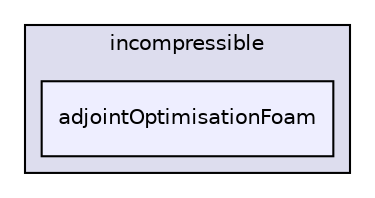 digraph "applications/solvers/incompressible/adjointOptimisationFoam" {
  bgcolor=transparent;
  compound=true
  node [ fontsize="10", fontname="Helvetica"];
  edge [ labelfontsize="10", labelfontname="Helvetica"];
  subgraph clusterdir_2a80a7eee79ab677323c49fed47bf4a4 {
    graph [ bgcolor="#ddddee", pencolor="black", label="incompressible" fontname="Helvetica", fontsize="10", URL="dir_2a80a7eee79ab677323c49fed47bf4a4.html"]
  dir_020c214e78ca7423318dbdc56cee9f0e [shape=box, label="adjointOptimisationFoam", style="filled", fillcolor="#eeeeff", pencolor="black", URL="dir_020c214e78ca7423318dbdc56cee9f0e.html"];
  }
}
